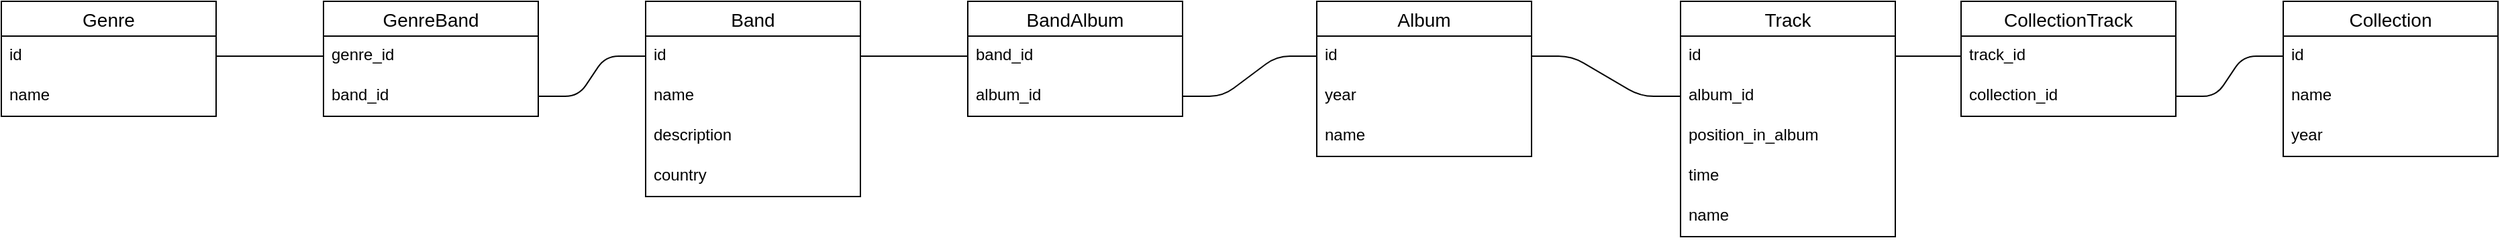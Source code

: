 <mxfile version="13.6.5" type="device"><diagram id="oqtZlEAWubsSFrJnG26p" name="Page-1"><mxGraphModel dx="1773" dy="552" grid="1" gridSize="10" guides="1" tooltips="1" connect="1" arrows="1" fold="1" page="1" pageScale="1" pageWidth="827" pageHeight="1169" math="0" shadow="0"><root><mxCell id="0"/><mxCell id="1" parent="0"/><mxCell id="xoMSYju_f55dqENuci4e-12" value="" style="edgeStyle=entityRelationEdgeStyle;fontSize=12;html=1;endArrow=none;endFill=0;" parent="1" source="jUIx1bZX4ihO3NXqiuDS-8" target="xoMSYju_f55dqENuci4e-8" edge="1"><mxGeometry width="100" height="100" relative="1" as="geometry"><mxPoint x="530" y="380" as="sourcePoint"/><mxPoint x="630" y="280" as="targetPoint"/></mxGeometry></mxCell><mxCell id="xoMSYju_f55dqENuci4e-18" value="" style="edgeStyle=entityRelationEdgeStyle;fontSize=12;html=1;endArrow=none;endFill=0;exitX=1;exitY=0.5;exitDx=0;exitDy=0;entryX=0;entryY=0.5;entryDx=0;entryDy=0;" parent="1" source="xoMSYju_f55dqENuci4e-8" target="xoMSYju_f55dqENuci4e-15" edge="1"><mxGeometry width="100" height="100" relative="1" as="geometry"><mxPoint x="1090" y="420" as="sourcePoint"/><mxPoint x="1210" y="450" as="targetPoint"/></mxGeometry></mxCell><mxCell id="xoMSYju_f55dqENuci4e-27" value="" style="edgeStyle=entityRelationEdgeStyle;fontSize=12;html=1;endArrow=none;endFill=0;entryX=0;entryY=0.5;entryDx=0;entryDy=0;exitX=1;exitY=0.5;exitDx=0;exitDy=0;" parent="1" source="jUIx1bZX4ihO3NXqiuDS-3" target="xoMSYju_f55dqENuci4e-2" edge="1"><mxGeometry width="100" height="100" relative="1" as="geometry"><mxPoint x="200" y="386" as="sourcePoint"/><mxPoint x="320" y="416" as="targetPoint"/></mxGeometry></mxCell><mxCell id="jUIx1bZX4ihO3NXqiuDS-5" value="" style="edgeStyle=entityRelationEdgeStyle;fontSize=12;html=1;endArrow=none;endFill=0;" edge="1" parent="1" source="jUIx1bZX4ihO3NXqiuDS-2" target="xoMSYju_f55dqENuci4e-24"><mxGeometry width="100" height="100" relative="1" as="geometry"><mxPoint x="260" y="481" as="sourcePoint"/><mxPoint x="340" y="321" as="targetPoint"/></mxGeometry></mxCell><mxCell id="jUIx1bZX4ihO3NXqiuDS-10" value="" style="edgeStyle=entityRelationEdgeStyle;fontSize=12;html=1;endArrow=none;endFill=0;" edge="1" parent="1" source="jUIx1bZX4ihO3NXqiuDS-7" target="xoMSYju_f55dqENuci4e-2"><mxGeometry width="100" height="100" relative="1" as="geometry"><mxPoint x="730" y="527" as="sourcePoint"/><mxPoint x="750" y="311" as="targetPoint"/></mxGeometry></mxCell><mxCell id="xoMSYju_f55dqENuci4e-7" value="Album" style="swimlane;fontStyle=0;childLayout=stackLayout;horizontal=1;startSize=26;horizontalStack=0;resizeParent=1;resizeParentMax=0;resizeLast=0;collapsible=1;marginBottom=0;align=center;fontSize=14;" parent="1" vertex="1"><mxGeometry x="890" y="260" width="160" height="116" as="geometry"/></mxCell><mxCell id="xoMSYju_f55dqENuci4e-8" value="id" style="text;strokeColor=none;fillColor=none;spacingLeft=4;spacingRight=4;overflow=hidden;rotatable=0;points=[[0,0.5],[1,0.5]];portConstraint=eastwest;fontSize=12;" parent="xoMSYju_f55dqENuci4e-7" vertex="1"><mxGeometry y="26" width="160" height="30" as="geometry"/></mxCell><mxCell id="xoMSYju_f55dqENuci4e-19" value="year" style="text;strokeColor=none;fillColor=none;spacingLeft=4;spacingRight=4;overflow=hidden;rotatable=0;points=[[0,0.5],[1,0.5]];portConstraint=eastwest;fontSize=12;" parent="xoMSYju_f55dqENuci4e-7" vertex="1"><mxGeometry y="56" width="160" height="30" as="geometry"/></mxCell><mxCell id="xoMSYju_f55dqENuci4e-10" value="name" style="text;strokeColor=none;fillColor=none;spacingLeft=4;spacingRight=4;overflow=hidden;rotatable=0;points=[[0,0.5],[1,0.5]];portConstraint=eastwest;fontSize=12;" parent="xoMSYju_f55dqENuci4e-7" vertex="1"><mxGeometry y="86" width="160" height="30" as="geometry"/></mxCell><mxCell id="jUIx1bZX4ihO3NXqiuDS-15" value="" style="edgeStyle=entityRelationEdgeStyle;fontSize=12;html=1;endArrow=none;endFill=0;" edge="1" parent="1" source="jUIx1bZX4ihO3NXqiuDS-21" target="xoMSYju_f55dqENuci4e-14"><mxGeometry width="100" height="100" relative="1" as="geometry"><mxPoint x="1050" y="191" as="sourcePoint"/><mxPoint x="1280" y="570" as="targetPoint"/></mxGeometry></mxCell><mxCell id="xoMSYju_f55dqENuci4e-13" value="Track" style="swimlane;fontStyle=0;childLayout=stackLayout;horizontal=1;startSize=26;horizontalStack=0;resizeParent=1;resizeParentMax=0;resizeLast=0;collapsible=1;marginBottom=0;align=center;fontSize=14;" parent="1" vertex="1"><mxGeometry x="1161" y="260" width="160" height="176" as="geometry"/></mxCell><mxCell id="xoMSYju_f55dqENuci4e-14" value="id" style="text;strokeColor=none;fillColor=none;spacingLeft=4;spacingRight=4;overflow=hidden;rotatable=0;points=[[0,0.5],[1,0.5]];portConstraint=eastwest;fontSize=12;" parent="xoMSYju_f55dqENuci4e-13" vertex="1"><mxGeometry y="26" width="160" height="30" as="geometry"/></mxCell><mxCell id="xoMSYju_f55dqENuci4e-15" value="album_id" style="text;strokeColor=none;fillColor=none;spacingLeft=4;spacingRight=4;overflow=hidden;rotatable=0;points=[[0,0.5],[1,0.5]];portConstraint=eastwest;fontSize=12;" parent="xoMSYju_f55dqENuci4e-13" vertex="1"><mxGeometry y="56" width="160" height="30" as="geometry"/></mxCell><mxCell id="xoMSYju_f55dqENuci4e-16" value="position_in_album" style="text;strokeColor=none;fillColor=none;spacingLeft=4;spacingRight=4;overflow=hidden;rotatable=0;points=[[0,0.5],[1,0.5]];portConstraint=eastwest;fontSize=12;" parent="xoMSYju_f55dqENuci4e-13" vertex="1"><mxGeometry y="86" width="160" height="30" as="geometry"/></mxCell><mxCell id="xoMSYju_f55dqENuci4e-17" value="time" style="text;strokeColor=none;fillColor=none;spacingLeft=4;spacingRight=4;overflow=hidden;rotatable=0;points=[[0,0.5],[1,0.5]];portConstraint=eastwest;fontSize=12;" parent="xoMSYju_f55dqENuci4e-13" vertex="1"><mxGeometry y="116" width="160" height="30" as="geometry"/></mxCell><mxCell id="xoMSYju_f55dqENuci4e-20" value="name" style="text;strokeColor=none;fillColor=none;spacingLeft=4;spacingRight=4;overflow=hidden;rotatable=0;points=[[0,0.5],[1,0.5]];portConstraint=eastwest;fontSize=12;" parent="xoMSYju_f55dqENuci4e-13" vertex="1"><mxGeometry y="146" width="160" height="30" as="geometry"/></mxCell><mxCell id="jUIx1bZX4ihO3NXqiuDS-23" value="" style="edgeStyle=entityRelationEdgeStyle;fontSize=12;html=1;endArrow=none;endFill=0;" edge="1" parent="1" source="jUIx1bZX4ihO3NXqiuDS-12" target="jUIx1bZX4ihO3NXqiuDS-20"><mxGeometry width="100" height="100" relative="1" as="geometry"><mxPoint x="1290" y="191" as="sourcePoint"/><mxPoint x="1331" y="311" as="targetPoint"/></mxGeometry></mxCell><mxCell id="jUIx1bZX4ihO3NXqiuDS-6" value="BandAlbum" style="swimlane;fontStyle=0;childLayout=stackLayout;horizontal=1;startSize=26;horizontalStack=0;resizeParent=1;resizeParentMax=0;resizeLast=0;collapsible=1;marginBottom=0;align=center;fontSize=14;" vertex="1" parent="1"><mxGeometry x="630" y="260" width="160" height="86" as="geometry"/></mxCell><mxCell id="jUIx1bZX4ihO3NXqiuDS-7" value="band_id" style="text;strokeColor=none;fillColor=none;spacingLeft=4;spacingRight=4;overflow=hidden;rotatable=0;points=[[0,0.5],[1,0.5]];portConstraint=eastwest;fontSize=12;" vertex="1" parent="jUIx1bZX4ihO3NXqiuDS-6"><mxGeometry y="26" width="160" height="30" as="geometry"/></mxCell><mxCell id="jUIx1bZX4ihO3NXqiuDS-8" value="album_id" style="text;strokeColor=none;fillColor=none;spacingLeft=4;spacingRight=4;overflow=hidden;rotatable=0;points=[[0,0.5],[1,0.5]];portConstraint=eastwest;fontSize=12;" vertex="1" parent="jUIx1bZX4ihO3NXqiuDS-6"><mxGeometry y="56" width="160" height="30" as="geometry"/></mxCell><mxCell id="xoMSYju_f55dqENuci4e-1" value="Band" style="swimlane;fontStyle=0;childLayout=stackLayout;horizontal=1;startSize=26;horizontalStack=0;resizeParent=1;resizeParentMax=0;resizeLast=0;collapsible=1;marginBottom=0;align=center;fontSize=14;" parent="1" vertex="1"><mxGeometry x="390" y="260" width="160" height="146" as="geometry"/></mxCell><mxCell id="xoMSYju_f55dqENuci4e-2" value="id" style="text;strokeColor=none;fillColor=none;spacingLeft=4;spacingRight=4;overflow=hidden;rotatable=0;points=[[0,0.5],[1,0.5]];portConstraint=eastwest;fontSize=12;" parent="xoMSYju_f55dqENuci4e-1" vertex="1"><mxGeometry y="26" width="160" height="30" as="geometry"/></mxCell><mxCell id="xoMSYju_f55dqENuci4e-3" value="name" style="text;strokeColor=none;fillColor=none;spacingLeft=4;spacingRight=4;overflow=hidden;rotatable=0;points=[[0,0.5],[1,0.5]];portConstraint=eastwest;fontSize=12;" parent="xoMSYju_f55dqENuci4e-1" vertex="1"><mxGeometry y="56" width="160" height="30" as="geometry"/></mxCell><mxCell id="xoMSYju_f55dqENuci4e-4" value="description" style="text;strokeColor=none;fillColor=none;spacingLeft=4;spacingRight=4;overflow=hidden;rotatable=0;points=[[0,0.5],[1,0.5]];portConstraint=eastwest;fontSize=12;" parent="xoMSYju_f55dqENuci4e-1" vertex="1"><mxGeometry y="86" width="160" height="30" as="geometry"/></mxCell><mxCell id="xoMSYju_f55dqENuci4e-5" value="country" style="text;strokeColor=none;fillColor=none;spacingLeft=4;spacingRight=4;overflow=hidden;rotatable=0;points=[[0,0.5],[1,0.5]];portConstraint=eastwest;fontSize=12;" parent="xoMSYju_f55dqENuci4e-1" vertex="1"><mxGeometry y="116" width="160" height="30" as="geometry"/></mxCell><mxCell id="jUIx1bZX4ihO3NXqiuDS-1" value="GenreBand" style="swimlane;fontStyle=0;childLayout=stackLayout;horizontal=1;startSize=26;horizontalStack=0;resizeParent=1;resizeParentMax=0;resizeLast=0;collapsible=1;marginBottom=0;align=center;fontSize=14;" vertex="1" parent="1"><mxGeometry x="150" y="260" width="160" height="86" as="geometry"/></mxCell><mxCell id="jUIx1bZX4ihO3NXqiuDS-2" value="genre_id" style="text;strokeColor=none;fillColor=none;spacingLeft=4;spacingRight=4;overflow=hidden;rotatable=0;points=[[0,0.5],[1,0.5]];portConstraint=eastwest;fontSize=12;" vertex="1" parent="jUIx1bZX4ihO3NXqiuDS-1"><mxGeometry y="26" width="160" height="30" as="geometry"/></mxCell><mxCell id="jUIx1bZX4ihO3NXqiuDS-3" value="band_id" style="text;strokeColor=none;fillColor=none;spacingLeft=4;spacingRight=4;overflow=hidden;rotatable=0;points=[[0,0.5],[1,0.5]];portConstraint=eastwest;fontSize=12;" vertex="1" parent="jUIx1bZX4ihO3NXqiuDS-1"><mxGeometry y="56" width="160" height="30" as="geometry"/></mxCell><mxCell id="xoMSYju_f55dqENuci4e-23" value="Genre" style="swimlane;fontStyle=0;childLayout=stackLayout;horizontal=1;startSize=26;horizontalStack=0;resizeParent=1;resizeParentMax=0;resizeLast=0;collapsible=1;marginBottom=0;align=center;fontSize=14;" parent="1" vertex="1"><mxGeometry x="-90" y="260" width="160" height="86" as="geometry"/></mxCell><mxCell id="xoMSYju_f55dqENuci4e-24" value="id" style="text;strokeColor=none;fillColor=none;spacingLeft=4;spacingRight=4;overflow=hidden;rotatable=0;points=[[0,0.5],[1,0.5]];portConstraint=eastwest;fontSize=12;" parent="xoMSYju_f55dqENuci4e-23" vertex="1"><mxGeometry y="26" width="160" height="30" as="geometry"/></mxCell><mxCell id="xoMSYju_f55dqENuci4e-25" value="name" style="text;strokeColor=none;fillColor=none;spacingLeft=4;spacingRight=4;overflow=hidden;rotatable=0;points=[[0,0.5],[1,0.5]];portConstraint=eastwest;fontSize=12;" parent="xoMSYju_f55dqENuci4e-23" vertex="1"><mxGeometry y="56" width="160" height="30" as="geometry"/></mxCell><mxCell id="jUIx1bZX4ihO3NXqiuDS-19" value="CollectionTrack" style="swimlane;fontStyle=0;childLayout=stackLayout;horizontal=1;startSize=26;horizontalStack=0;resizeParent=1;resizeParentMax=0;resizeLast=0;collapsible=1;marginBottom=0;align=center;fontSize=14;" vertex="1" parent="1"><mxGeometry x="1370" y="260" width="160" height="86" as="geometry"/></mxCell><mxCell id="jUIx1bZX4ihO3NXqiuDS-21" value="track_id" style="text;strokeColor=none;fillColor=none;spacingLeft=4;spacingRight=4;overflow=hidden;rotatable=0;points=[[0,0.5],[1,0.5]];portConstraint=eastwest;fontSize=12;" vertex="1" parent="jUIx1bZX4ihO3NXqiuDS-19"><mxGeometry y="26" width="160" height="30" as="geometry"/></mxCell><mxCell id="jUIx1bZX4ihO3NXqiuDS-20" value="collection_id" style="text;strokeColor=none;fillColor=none;spacingLeft=4;spacingRight=4;overflow=hidden;rotatable=0;points=[[0,0.5],[1,0.5]];portConstraint=eastwest;fontSize=12;" vertex="1" parent="jUIx1bZX4ihO3NXqiuDS-19"><mxGeometry y="56" width="160" height="30" as="geometry"/></mxCell><mxCell id="jUIx1bZX4ihO3NXqiuDS-11" value="Collection" style="swimlane;fontStyle=0;childLayout=stackLayout;horizontal=1;startSize=26;horizontalStack=0;resizeParent=1;resizeParentMax=0;resizeLast=0;collapsible=1;marginBottom=0;align=center;fontSize=14;" vertex="1" parent="1"><mxGeometry x="1610" y="260" width="160" height="116" as="geometry"/></mxCell><mxCell id="jUIx1bZX4ihO3NXqiuDS-12" value="id" style="text;strokeColor=none;fillColor=none;spacingLeft=4;spacingRight=4;overflow=hidden;rotatable=0;points=[[0,0.5],[1,0.5]];portConstraint=eastwest;fontSize=12;" vertex="1" parent="jUIx1bZX4ihO3NXqiuDS-11"><mxGeometry y="26" width="160" height="30" as="geometry"/></mxCell><mxCell id="jUIx1bZX4ihO3NXqiuDS-17" value="name" style="text;strokeColor=none;fillColor=none;spacingLeft=4;spacingRight=4;overflow=hidden;rotatable=0;points=[[0,0.5],[1,0.5]];portConstraint=eastwest;fontSize=12;" vertex="1" parent="jUIx1bZX4ihO3NXqiuDS-11"><mxGeometry y="56" width="160" height="30" as="geometry"/></mxCell><mxCell id="jUIx1bZX4ihO3NXqiuDS-16" value="year" style="text;strokeColor=none;fillColor=none;spacingLeft=4;spacingRight=4;overflow=hidden;rotatable=0;points=[[0,0.5],[1,0.5]];portConstraint=eastwest;fontSize=12;" vertex="1" parent="jUIx1bZX4ihO3NXqiuDS-11"><mxGeometry y="86" width="160" height="30" as="geometry"/></mxCell></root></mxGraphModel></diagram></mxfile>